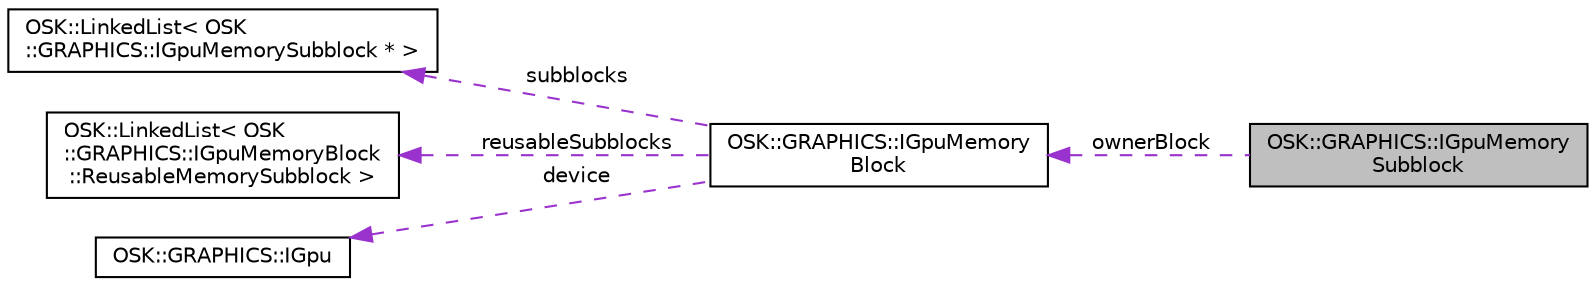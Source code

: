 digraph "OSK::GRAPHICS::IGpuMemorySubblock"
{
 // LATEX_PDF_SIZE
  edge [fontname="Helvetica",fontsize="10",labelfontname="Helvetica",labelfontsize="10"];
  node [fontname="Helvetica",fontsize="10",shape=record];
  rankdir="LR";
  Node1 [label="OSK::GRAPHICS::IGpuMemory\lSubblock",height=0.2,width=0.4,color="black", fillcolor="grey75", style="filled", fontcolor="black",tooltip="Representa una región de memoria dedicada a un único recurso."];
  Node2 -> Node1 [dir="back",color="darkorchid3",fontsize="10",style="dashed",label=" ownerBlock" ,fontname="Helvetica"];
  Node2 [label="OSK::GRAPHICS::IGpuMemory\lBlock",height=0.2,width=0.4,color="black", fillcolor="white", style="filled",URL="$class_o_s_k_1_1_g_r_a_p_h_i_c_s_1_1_i_gpu_memory_block.html",tooltip="Un bloque de memoria representa una región de memoria que ha sidon reservada."];
  Node3 -> Node2 [dir="back",color="darkorchid3",fontsize="10",style="dashed",label=" subblocks" ,fontname="Helvetica"];
  Node3 [label="OSK::LinkedList\< OSK\l::GRAPHICS::IGpuMemorySubblock * \>",height=0.2,width=0.4,color="black", fillcolor="white", style="filled",URL="$class_o_s_k_1_1_linked_list.html",tooltip=" "];
  Node4 -> Node2 [dir="back",color="darkorchid3",fontsize="10",style="dashed",label=" reusableSubblocks" ,fontname="Helvetica"];
  Node4 [label="OSK::LinkedList\< OSK\l::GRAPHICS::IGpuMemoryBlock\l::ReusableMemorySubblock \>",height=0.2,width=0.4,color="black", fillcolor="white", style="filled",URL="$class_o_s_k_1_1_linked_list.html",tooltip=" "];
  Node5 -> Node2 [dir="back",color="darkorchid3",fontsize="10",style="dashed",label=" device" ,fontname="Helvetica"];
  Node5 [label="OSK::GRAPHICS::IGpu",height=0.2,width=0.4,color="black", fillcolor="white", style="filled",URL="$class_o_s_k_1_1_g_r_a_p_h_i_c_s_1_1_i_gpu.html",tooltip="Interfaz de una tarjeta gráfica."];
}
